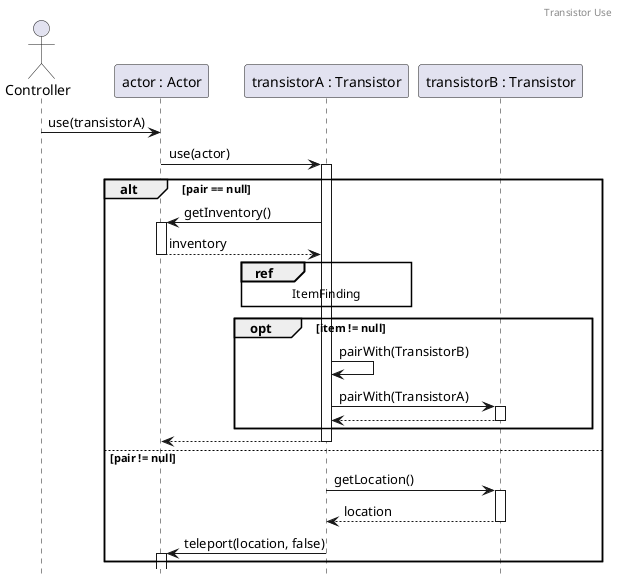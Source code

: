 @startuml TransistorUse
header Transistor Use
hide footbox

actor Controller
participant actor as "actor : Actor"
participant t1 as "transistorA : Transistor"
participant t2 as "transistorB : Transistor"

Controller -> actor: use(transistorA)
actor -> t1++: use(actor)

alt pair == null

    t1 -> actor++: getInventory()
    return inventory
    ref over t1: ItemFinding

    opt  item != null
        t1 -> t1: pairWith(TransistorB)
        t1 -> t2++: pairWith(TransistorA)
        return
    end
    return
else pair != null
    t1 -> t2++: getLocation()
    return location
    t1 -> actor++: teleport(location, false)
end
' work in progress

@enduml